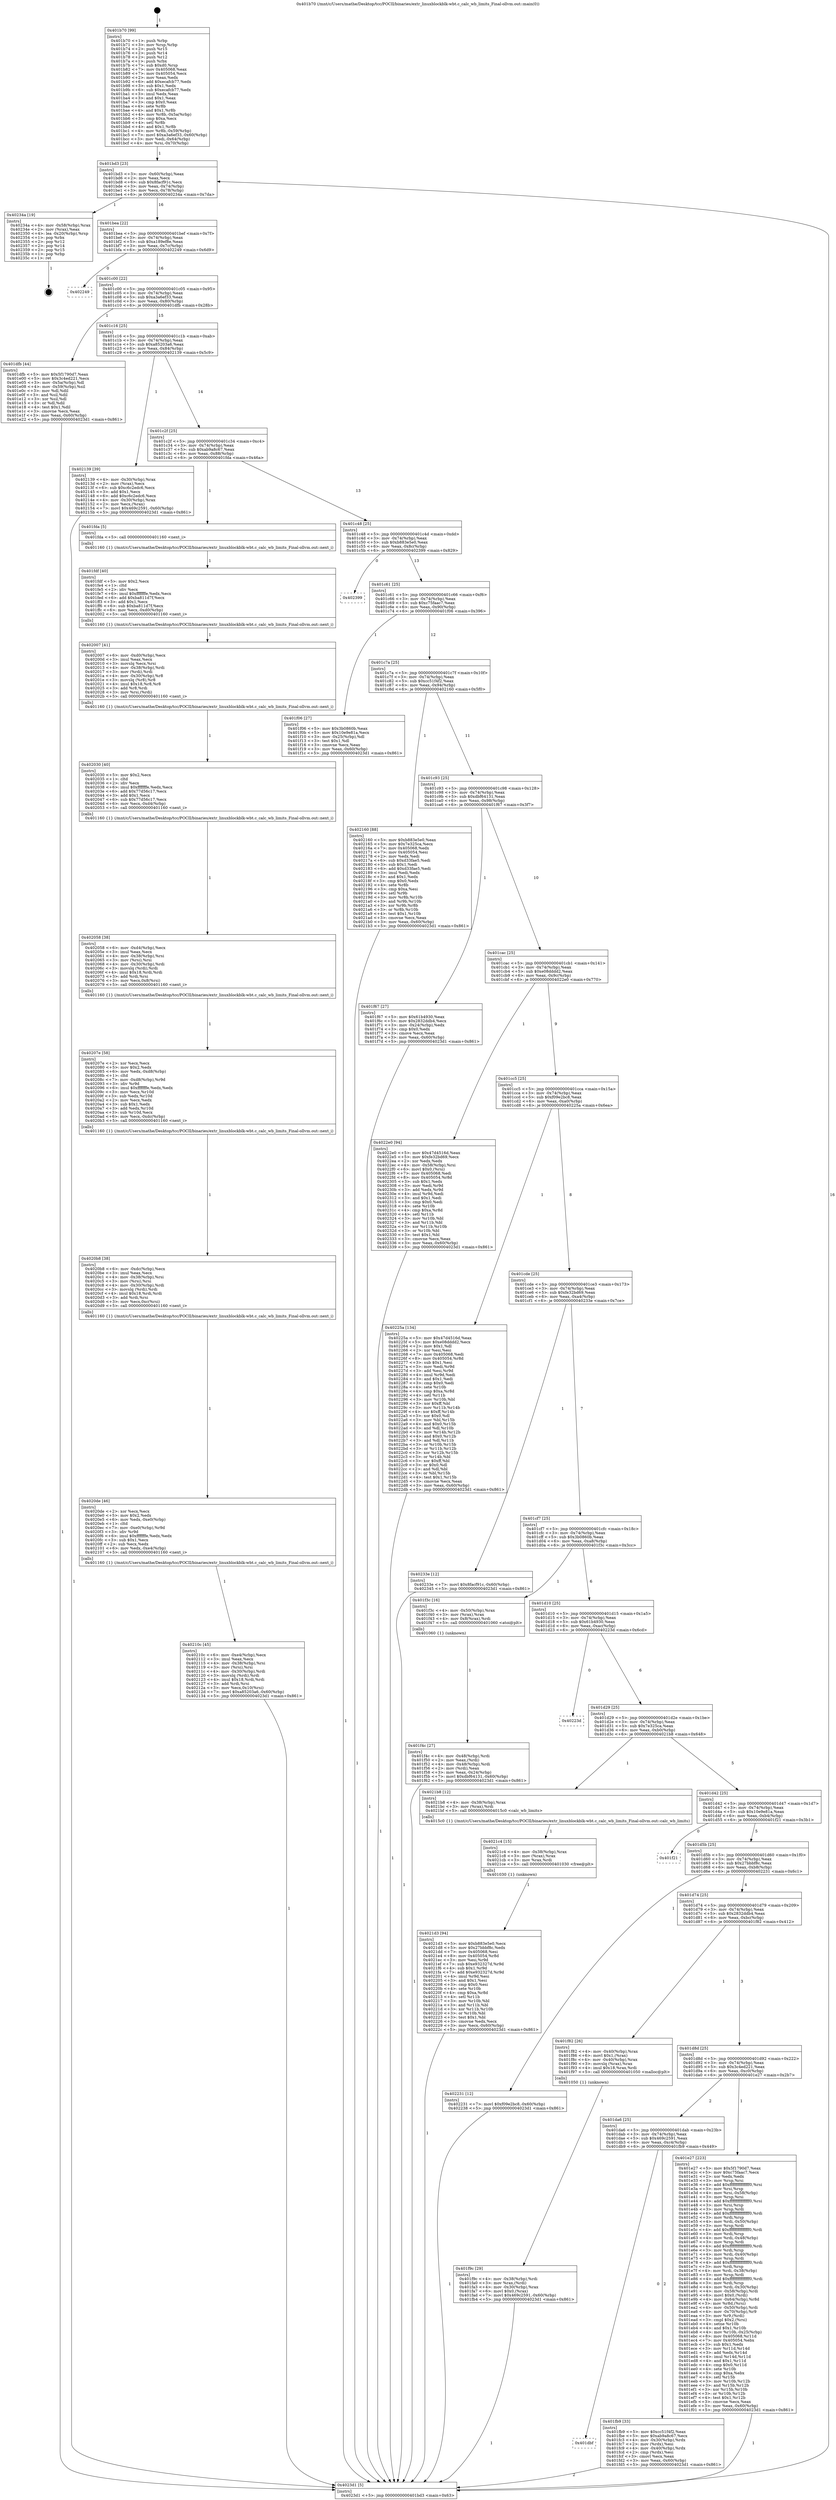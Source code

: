 digraph "0x401b70" {
  label = "0x401b70 (/mnt/c/Users/mathe/Desktop/tcc/POCII/binaries/extr_linuxblockblk-wbt.c_calc_wb_limits_Final-ollvm.out::main(0))"
  labelloc = "t"
  node[shape=record]

  Entry [label="",width=0.3,height=0.3,shape=circle,fillcolor=black,style=filled]
  "0x401bd3" [label="{
     0x401bd3 [23]\l
     | [instrs]\l
     &nbsp;&nbsp;0x401bd3 \<+3\>: mov -0x60(%rbp),%eax\l
     &nbsp;&nbsp;0x401bd6 \<+2\>: mov %eax,%ecx\l
     &nbsp;&nbsp;0x401bd8 \<+6\>: sub $0x8facf91c,%ecx\l
     &nbsp;&nbsp;0x401bde \<+3\>: mov %eax,-0x74(%rbp)\l
     &nbsp;&nbsp;0x401be1 \<+3\>: mov %ecx,-0x78(%rbp)\l
     &nbsp;&nbsp;0x401be4 \<+6\>: je 000000000040234a \<main+0x7da\>\l
  }"]
  "0x40234a" [label="{
     0x40234a [19]\l
     | [instrs]\l
     &nbsp;&nbsp;0x40234a \<+4\>: mov -0x58(%rbp),%rax\l
     &nbsp;&nbsp;0x40234e \<+2\>: mov (%rax),%eax\l
     &nbsp;&nbsp;0x402350 \<+4\>: lea -0x20(%rbp),%rsp\l
     &nbsp;&nbsp;0x402354 \<+1\>: pop %rbx\l
     &nbsp;&nbsp;0x402355 \<+2\>: pop %r12\l
     &nbsp;&nbsp;0x402357 \<+2\>: pop %r14\l
     &nbsp;&nbsp;0x402359 \<+2\>: pop %r15\l
     &nbsp;&nbsp;0x40235b \<+1\>: pop %rbp\l
     &nbsp;&nbsp;0x40235c \<+1\>: ret\l
  }"]
  "0x401bea" [label="{
     0x401bea [22]\l
     | [instrs]\l
     &nbsp;&nbsp;0x401bea \<+5\>: jmp 0000000000401bef \<main+0x7f\>\l
     &nbsp;&nbsp;0x401bef \<+3\>: mov -0x74(%rbp),%eax\l
     &nbsp;&nbsp;0x401bf2 \<+5\>: sub $0xa189ef8e,%eax\l
     &nbsp;&nbsp;0x401bf7 \<+3\>: mov %eax,-0x7c(%rbp)\l
     &nbsp;&nbsp;0x401bfa \<+6\>: je 0000000000402249 \<main+0x6d9\>\l
  }"]
  Exit [label="",width=0.3,height=0.3,shape=circle,fillcolor=black,style=filled,peripheries=2]
  "0x402249" [label="{
     0x402249\l
  }", style=dashed]
  "0x401c00" [label="{
     0x401c00 [22]\l
     | [instrs]\l
     &nbsp;&nbsp;0x401c00 \<+5\>: jmp 0000000000401c05 \<main+0x95\>\l
     &nbsp;&nbsp;0x401c05 \<+3\>: mov -0x74(%rbp),%eax\l
     &nbsp;&nbsp;0x401c08 \<+5\>: sub $0xa3a6ef33,%eax\l
     &nbsp;&nbsp;0x401c0d \<+3\>: mov %eax,-0x80(%rbp)\l
     &nbsp;&nbsp;0x401c10 \<+6\>: je 0000000000401dfb \<main+0x28b\>\l
  }"]
  "0x4021d3" [label="{
     0x4021d3 [94]\l
     | [instrs]\l
     &nbsp;&nbsp;0x4021d3 \<+5\>: mov $0xb883e5e0,%ecx\l
     &nbsp;&nbsp;0x4021d8 \<+5\>: mov $0x27bbbf8c,%edx\l
     &nbsp;&nbsp;0x4021dd \<+7\>: mov 0x405068,%esi\l
     &nbsp;&nbsp;0x4021e4 \<+8\>: mov 0x405054,%r8d\l
     &nbsp;&nbsp;0x4021ec \<+3\>: mov %esi,%r9d\l
     &nbsp;&nbsp;0x4021ef \<+7\>: sub $0xe932327d,%r9d\l
     &nbsp;&nbsp;0x4021f6 \<+4\>: sub $0x1,%r9d\l
     &nbsp;&nbsp;0x4021fa \<+7\>: add $0xe932327d,%r9d\l
     &nbsp;&nbsp;0x402201 \<+4\>: imul %r9d,%esi\l
     &nbsp;&nbsp;0x402205 \<+3\>: and $0x1,%esi\l
     &nbsp;&nbsp;0x402208 \<+3\>: cmp $0x0,%esi\l
     &nbsp;&nbsp;0x40220b \<+4\>: sete %r10b\l
     &nbsp;&nbsp;0x40220f \<+4\>: cmp $0xa,%r8d\l
     &nbsp;&nbsp;0x402213 \<+4\>: setl %r11b\l
     &nbsp;&nbsp;0x402217 \<+3\>: mov %r10b,%bl\l
     &nbsp;&nbsp;0x40221a \<+3\>: and %r11b,%bl\l
     &nbsp;&nbsp;0x40221d \<+3\>: xor %r11b,%r10b\l
     &nbsp;&nbsp;0x402220 \<+3\>: or %r10b,%bl\l
     &nbsp;&nbsp;0x402223 \<+3\>: test $0x1,%bl\l
     &nbsp;&nbsp;0x402226 \<+3\>: cmovne %edx,%ecx\l
     &nbsp;&nbsp;0x402229 \<+3\>: mov %ecx,-0x60(%rbp)\l
     &nbsp;&nbsp;0x40222c \<+5\>: jmp 00000000004023d1 \<main+0x861\>\l
  }"]
  "0x401dfb" [label="{
     0x401dfb [44]\l
     | [instrs]\l
     &nbsp;&nbsp;0x401dfb \<+5\>: mov $0x5f1790d7,%eax\l
     &nbsp;&nbsp;0x401e00 \<+5\>: mov $0x3c4ed221,%ecx\l
     &nbsp;&nbsp;0x401e05 \<+3\>: mov -0x5a(%rbp),%dl\l
     &nbsp;&nbsp;0x401e08 \<+4\>: mov -0x59(%rbp),%sil\l
     &nbsp;&nbsp;0x401e0c \<+3\>: mov %dl,%dil\l
     &nbsp;&nbsp;0x401e0f \<+3\>: and %sil,%dil\l
     &nbsp;&nbsp;0x401e12 \<+3\>: xor %sil,%dl\l
     &nbsp;&nbsp;0x401e15 \<+3\>: or %dl,%dil\l
     &nbsp;&nbsp;0x401e18 \<+4\>: test $0x1,%dil\l
     &nbsp;&nbsp;0x401e1c \<+3\>: cmovne %ecx,%eax\l
     &nbsp;&nbsp;0x401e1f \<+3\>: mov %eax,-0x60(%rbp)\l
     &nbsp;&nbsp;0x401e22 \<+5\>: jmp 00000000004023d1 \<main+0x861\>\l
  }"]
  "0x401c16" [label="{
     0x401c16 [25]\l
     | [instrs]\l
     &nbsp;&nbsp;0x401c16 \<+5\>: jmp 0000000000401c1b \<main+0xab\>\l
     &nbsp;&nbsp;0x401c1b \<+3\>: mov -0x74(%rbp),%eax\l
     &nbsp;&nbsp;0x401c1e \<+5\>: sub $0xa85203a6,%eax\l
     &nbsp;&nbsp;0x401c23 \<+6\>: mov %eax,-0x84(%rbp)\l
     &nbsp;&nbsp;0x401c29 \<+6\>: je 0000000000402139 \<main+0x5c9\>\l
  }"]
  "0x4023d1" [label="{
     0x4023d1 [5]\l
     | [instrs]\l
     &nbsp;&nbsp;0x4023d1 \<+5\>: jmp 0000000000401bd3 \<main+0x63\>\l
  }"]
  "0x401b70" [label="{
     0x401b70 [99]\l
     | [instrs]\l
     &nbsp;&nbsp;0x401b70 \<+1\>: push %rbp\l
     &nbsp;&nbsp;0x401b71 \<+3\>: mov %rsp,%rbp\l
     &nbsp;&nbsp;0x401b74 \<+2\>: push %r15\l
     &nbsp;&nbsp;0x401b76 \<+2\>: push %r14\l
     &nbsp;&nbsp;0x401b78 \<+2\>: push %r12\l
     &nbsp;&nbsp;0x401b7a \<+1\>: push %rbx\l
     &nbsp;&nbsp;0x401b7b \<+7\>: sub $0xd0,%rsp\l
     &nbsp;&nbsp;0x401b82 \<+7\>: mov 0x405068,%eax\l
     &nbsp;&nbsp;0x401b89 \<+7\>: mov 0x405054,%ecx\l
     &nbsp;&nbsp;0x401b90 \<+2\>: mov %eax,%edx\l
     &nbsp;&nbsp;0x401b92 \<+6\>: add $0xecafcb77,%edx\l
     &nbsp;&nbsp;0x401b98 \<+3\>: sub $0x1,%edx\l
     &nbsp;&nbsp;0x401b9b \<+6\>: sub $0xecafcb77,%edx\l
     &nbsp;&nbsp;0x401ba1 \<+3\>: imul %edx,%eax\l
     &nbsp;&nbsp;0x401ba4 \<+3\>: and $0x1,%eax\l
     &nbsp;&nbsp;0x401ba7 \<+3\>: cmp $0x0,%eax\l
     &nbsp;&nbsp;0x401baa \<+4\>: sete %r8b\l
     &nbsp;&nbsp;0x401bae \<+4\>: and $0x1,%r8b\l
     &nbsp;&nbsp;0x401bb2 \<+4\>: mov %r8b,-0x5a(%rbp)\l
     &nbsp;&nbsp;0x401bb6 \<+3\>: cmp $0xa,%ecx\l
     &nbsp;&nbsp;0x401bb9 \<+4\>: setl %r8b\l
     &nbsp;&nbsp;0x401bbd \<+4\>: and $0x1,%r8b\l
     &nbsp;&nbsp;0x401bc1 \<+4\>: mov %r8b,-0x59(%rbp)\l
     &nbsp;&nbsp;0x401bc5 \<+7\>: movl $0xa3a6ef33,-0x60(%rbp)\l
     &nbsp;&nbsp;0x401bcc \<+3\>: mov %edi,-0x64(%rbp)\l
     &nbsp;&nbsp;0x401bcf \<+4\>: mov %rsi,-0x70(%rbp)\l
  }"]
  "0x4021c4" [label="{
     0x4021c4 [15]\l
     | [instrs]\l
     &nbsp;&nbsp;0x4021c4 \<+4\>: mov -0x38(%rbp),%rax\l
     &nbsp;&nbsp;0x4021c8 \<+3\>: mov (%rax),%rax\l
     &nbsp;&nbsp;0x4021cb \<+3\>: mov %rax,%rdi\l
     &nbsp;&nbsp;0x4021ce \<+5\>: call 0000000000401030 \<free@plt\>\l
     | [calls]\l
     &nbsp;&nbsp;0x401030 \{1\} (unknown)\l
  }"]
  "0x402139" [label="{
     0x402139 [39]\l
     | [instrs]\l
     &nbsp;&nbsp;0x402139 \<+4\>: mov -0x30(%rbp),%rax\l
     &nbsp;&nbsp;0x40213d \<+2\>: mov (%rax),%ecx\l
     &nbsp;&nbsp;0x40213f \<+6\>: sub $0xc6c2edc6,%ecx\l
     &nbsp;&nbsp;0x402145 \<+3\>: add $0x1,%ecx\l
     &nbsp;&nbsp;0x402148 \<+6\>: add $0xc6c2edc6,%ecx\l
     &nbsp;&nbsp;0x40214e \<+4\>: mov -0x30(%rbp),%rax\l
     &nbsp;&nbsp;0x402152 \<+2\>: mov %ecx,(%rax)\l
     &nbsp;&nbsp;0x402154 \<+7\>: movl $0x469c2591,-0x60(%rbp)\l
     &nbsp;&nbsp;0x40215b \<+5\>: jmp 00000000004023d1 \<main+0x861\>\l
  }"]
  "0x401c2f" [label="{
     0x401c2f [25]\l
     | [instrs]\l
     &nbsp;&nbsp;0x401c2f \<+5\>: jmp 0000000000401c34 \<main+0xc4\>\l
     &nbsp;&nbsp;0x401c34 \<+3\>: mov -0x74(%rbp),%eax\l
     &nbsp;&nbsp;0x401c37 \<+5\>: sub $0xab9a8c67,%eax\l
     &nbsp;&nbsp;0x401c3c \<+6\>: mov %eax,-0x88(%rbp)\l
     &nbsp;&nbsp;0x401c42 \<+6\>: je 0000000000401fda \<main+0x46a\>\l
  }"]
  "0x40210c" [label="{
     0x40210c [45]\l
     | [instrs]\l
     &nbsp;&nbsp;0x40210c \<+6\>: mov -0xe4(%rbp),%ecx\l
     &nbsp;&nbsp;0x402112 \<+3\>: imul %eax,%ecx\l
     &nbsp;&nbsp;0x402115 \<+4\>: mov -0x38(%rbp),%rsi\l
     &nbsp;&nbsp;0x402119 \<+3\>: mov (%rsi),%rsi\l
     &nbsp;&nbsp;0x40211c \<+4\>: mov -0x30(%rbp),%rdi\l
     &nbsp;&nbsp;0x402120 \<+3\>: movslq (%rdi),%rdi\l
     &nbsp;&nbsp;0x402123 \<+4\>: imul $0x18,%rdi,%rdi\l
     &nbsp;&nbsp;0x402127 \<+3\>: add %rdi,%rsi\l
     &nbsp;&nbsp;0x40212a \<+3\>: mov %ecx,0x10(%rsi)\l
     &nbsp;&nbsp;0x40212d \<+7\>: movl $0xa85203a6,-0x60(%rbp)\l
     &nbsp;&nbsp;0x402134 \<+5\>: jmp 00000000004023d1 \<main+0x861\>\l
  }"]
  "0x401fda" [label="{
     0x401fda [5]\l
     | [instrs]\l
     &nbsp;&nbsp;0x401fda \<+5\>: call 0000000000401160 \<next_i\>\l
     | [calls]\l
     &nbsp;&nbsp;0x401160 \{1\} (/mnt/c/Users/mathe/Desktop/tcc/POCII/binaries/extr_linuxblockblk-wbt.c_calc_wb_limits_Final-ollvm.out::next_i)\l
  }"]
  "0x401c48" [label="{
     0x401c48 [25]\l
     | [instrs]\l
     &nbsp;&nbsp;0x401c48 \<+5\>: jmp 0000000000401c4d \<main+0xdd\>\l
     &nbsp;&nbsp;0x401c4d \<+3\>: mov -0x74(%rbp),%eax\l
     &nbsp;&nbsp;0x401c50 \<+5\>: sub $0xb883e5e0,%eax\l
     &nbsp;&nbsp;0x401c55 \<+6\>: mov %eax,-0x8c(%rbp)\l
     &nbsp;&nbsp;0x401c5b \<+6\>: je 0000000000402399 \<main+0x829\>\l
  }"]
  "0x4020de" [label="{
     0x4020de [46]\l
     | [instrs]\l
     &nbsp;&nbsp;0x4020de \<+2\>: xor %ecx,%ecx\l
     &nbsp;&nbsp;0x4020e0 \<+5\>: mov $0x2,%edx\l
     &nbsp;&nbsp;0x4020e5 \<+6\>: mov %edx,-0xe0(%rbp)\l
     &nbsp;&nbsp;0x4020eb \<+1\>: cltd\l
     &nbsp;&nbsp;0x4020ec \<+7\>: mov -0xe0(%rbp),%r9d\l
     &nbsp;&nbsp;0x4020f3 \<+3\>: idiv %r9d\l
     &nbsp;&nbsp;0x4020f6 \<+6\>: imul $0xfffffffe,%edx,%edx\l
     &nbsp;&nbsp;0x4020fc \<+3\>: sub $0x1,%ecx\l
     &nbsp;&nbsp;0x4020ff \<+2\>: sub %ecx,%edx\l
     &nbsp;&nbsp;0x402101 \<+6\>: mov %edx,-0xe4(%rbp)\l
     &nbsp;&nbsp;0x402107 \<+5\>: call 0000000000401160 \<next_i\>\l
     | [calls]\l
     &nbsp;&nbsp;0x401160 \{1\} (/mnt/c/Users/mathe/Desktop/tcc/POCII/binaries/extr_linuxblockblk-wbt.c_calc_wb_limits_Final-ollvm.out::next_i)\l
  }"]
  "0x402399" [label="{
     0x402399\l
  }", style=dashed]
  "0x401c61" [label="{
     0x401c61 [25]\l
     | [instrs]\l
     &nbsp;&nbsp;0x401c61 \<+5\>: jmp 0000000000401c66 \<main+0xf6\>\l
     &nbsp;&nbsp;0x401c66 \<+3\>: mov -0x74(%rbp),%eax\l
     &nbsp;&nbsp;0x401c69 \<+5\>: sub $0xc75faac7,%eax\l
     &nbsp;&nbsp;0x401c6e \<+6\>: mov %eax,-0x90(%rbp)\l
     &nbsp;&nbsp;0x401c74 \<+6\>: je 0000000000401f06 \<main+0x396\>\l
  }"]
  "0x4020b8" [label="{
     0x4020b8 [38]\l
     | [instrs]\l
     &nbsp;&nbsp;0x4020b8 \<+6\>: mov -0xdc(%rbp),%ecx\l
     &nbsp;&nbsp;0x4020be \<+3\>: imul %eax,%ecx\l
     &nbsp;&nbsp;0x4020c1 \<+4\>: mov -0x38(%rbp),%rsi\l
     &nbsp;&nbsp;0x4020c5 \<+3\>: mov (%rsi),%rsi\l
     &nbsp;&nbsp;0x4020c8 \<+4\>: mov -0x30(%rbp),%rdi\l
     &nbsp;&nbsp;0x4020cc \<+3\>: movslq (%rdi),%rdi\l
     &nbsp;&nbsp;0x4020cf \<+4\>: imul $0x18,%rdi,%rdi\l
     &nbsp;&nbsp;0x4020d3 \<+3\>: add %rdi,%rsi\l
     &nbsp;&nbsp;0x4020d6 \<+3\>: mov %ecx,0xc(%rsi)\l
     &nbsp;&nbsp;0x4020d9 \<+5\>: call 0000000000401160 \<next_i\>\l
     | [calls]\l
     &nbsp;&nbsp;0x401160 \{1\} (/mnt/c/Users/mathe/Desktop/tcc/POCII/binaries/extr_linuxblockblk-wbt.c_calc_wb_limits_Final-ollvm.out::next_i)\l
  }"]
  "0x401f06" [label="{
     0x401f06 [27]\l
     | [instrs]\l
     &nbsp;&nbsp;0x401f06 \<+5\>: mov $0x3b0860b,%eax\l
     &nbsp;&nbsp;0x401f0b \<+5\>: mov $0x10e9e81a,%ecx\l
     &nbsp;&nbsp;0x401f10 \<+3\>: mov -0x25(%rbp),%dl\l
     &nbsp;&nbsp;0x401f13 \<+3\>: test $0x1,%dl\l
     &nbsp;&nbsp;0x401f16 \<+3\>: cmovne %ecx,%eax\l
     &nbsp;&nbsp;0x401f19 \<+3\>: mov %eax,-0x60(%rbp)\l
     &nbsp;&nbsp;0x401f1c \<+5\>: jmp 00000000004023d1 \<main+0x861\>\l
  }"]
  "0x401c7a" [label="{
     0x401c7a [25]\l
     | [instrs]\l
     &nbsp;&nbsp;0x401c7a \<+5\>: jmp 0000000000401c7f \<main+0x10f\>\l
     &nbsp;&nbsp;0x401c7f \<+3\>: mov -0x74(%rbp),%eax\l
     &nbsp;&nbsp;0x401c82 \<+5\>: sub $0xcc51f4f2,%eax\l
     &nbsp;&nbsp;0x401c87 \<+6\>: mov %eax,-0x94(%rbp)\l
     &nbsp;&nbsp;0x401c8d \<+6\>: je 0000000000402160 \<main+0x5f0\>\l
  }"]
  "0x40207e" [label="{
     0x40207e [58]\l
     | [instrs]\l
     &nbsp;&nbsp;0x40207e \<+2\>: xor %ecx,%ecx\l
     &nbsp;&nbsp;0x402080 \<+5\>: mov $0x2,%edx\l
     &nbsp;&nbsp;0x402085 \<+6\>: mov %edx,-0xd8(%rbp)\l
     &nbsp;&nbsp;0x40208b \<+1\>: cltd\l
     &nbsp;&nbsp;0x40208c \<+7\>: mov -0xd8(%rbp),%r9d\l
     &nbsp;&nbsp;0x402093 \<+3\>: idiv %r9d\l
     &nbsp;&nbsp;0x402096 \<+6\>: imul $0xfffffffe,%edx,%edx\l
     &nbsp;&nbsp;0x40209c \<+3\>: mov %ecx,%r10d\l
     &nbsp;&nbsp;0x40209f \<+3\>: sub %edx,%r10d\l
     &nbsp;&nbsp;0x4020a2 \<+2\>: mov %ecx,%edx\l
     &nbsp;&nbsp;0x4020a4 \<+3\>: sub $0x1,%edx\l
     &nbsp;&nbsp;0x4020a7 \<+3\>: add %edx,%r10d\l
     &nbsp;&nbsp;0x4020aa \<+3\>: sub %r10d,%ecx\l
     &nbsp;&nbsp;0x4020ad \<+6\>: mov %ecx,-0xdc(%rbp)\l
     &nbsp;&nbsp;0x4020b3 \<+5\>: call 0000000000401160 \<next_i\>\l
     | [calls]\l
     &nbsp;&nbsp;0x401160 \{1\} (/mnt/c/Users/mathe/Desktop/tcc/POCII/binaries/extr_linuxblockblk-wbt.c_calc_wb_limits_Final-ollvm.out::next_i)\l
  }"]
  "0x402160" [label="{
     0x402160 [88]\l
     | [instrs]\l
     &nbsp;&nbsp;0x402160 \<+5\>: mov $0xb883e5e0,%eax\l
     &nbsp;&nbsp;0x402165 \<+5\>: mov $0x7e325ca,%ecx\l
     &nbsp;&nbsp;0x40216a \<+7\>: mov 0x405068,%edx\l
     &nbsp;&nbsp;0x402171 \<+7\>: mov 0x405054,%esi\l
     &nbsp;&nbsp;0x402178 \<+2\>: mov %edx,%edi\l
     &nbsp;&nbsp;0x40217a \<+6\>: sub $0xd33fae5,%edi\l
     &nbsp;&nbsp;0x402180 \<+3\>: sub $0x1,%edi\l
     &nbsp;&nbsp;0x402183 \<+6\>: add $0xd33fae5,%edi\l
     &nbsp;&nbsp;0x402189 \<+3\>: imul %edi,%edx\l
     &nbsp;&nbsp;0x40218c \<+3\>: and $0x1,%edx\l
     &nbsp;&nbsp;0x40218f \<+3\>: cmp $0x0,%edx\l
     &nbsp;&nbsp;0x402192 \<+4\>: sete %r8b\l
     &nbsp;&nbsp;0x402196 \<+3\>: cmp $0xa,%esi\l
     &nbsp;&nbsp;0x402199 \<+4\>: setl %r9b\l
     &nbsp;&nbsp;0x40219d \<+3\>: mov %r8b,%r10b\l
     &nbsp;&nbsp;0x4021a0 \<+3\>: and %r9b,%r10b\l
     &nbsp;&nbsp;0x4021a3 \<+3\>: xor %r9b,%r8b\l
     &nbsp;&nbsp;0x4021a6 \<+3\>: or %r8b,%r10b\l
     &nbsp;&nbsp;0x4021a9 \<+4\>: test $0x1,%r10b\l
     &nbsp;&nbsp;0x4021ad \<+3\>: cmovne %ecx,%eax\l
     &nbsp;&nbsp;0x4021b0 \<+3\>: mov %eax,-0x60(%rbp)\l
     &nbsp;&nbsp;0x4021b3 \<+5\>: jmp 00000000004023d1 \<main+0x861\>\l
  }"]
  "0x401c93" [label="{
     0x401c93 [25]\l
     | [instrs]\l
     &nbsp;&nbsp;0x401c93 \<+5\>: jmp 0000000000401c98 \<main+0x128\>\l
     &nbsp;&nbsp;0x401c98 \<+3\>: mov -0x74(%rbp),%eax\l
     &nbsp;&nbsp;0x401c9b \<+5\>: sub $0xdbf64131,%eax\l
     &nbsp;&nbsp;0x401ca0 \<+6\>: mov %eax,-0x98(%rbp)\l
     &nbsp;&nbsp;0x401ca6 \<+6\>: je 0000000000401f67 \<main+0x3f7\>\l
  }"]
  "0x402058" [label="{
     0x402058 [38]\l
     | [instrs]\l
     &nbsp;&nbsp;0x402058 \<+6\>: mov -0xd4(%rbp),%ecx\l
     &nbsp;&nbsp;0x40205e \<+3\>: imul %eax,%ecx\l
     &nbsp;&nbsp;0x402061 \<+4\>: mov -0x38(%rbp),%rsi\l
     &nbsp;&nbsp;0x402065 \<+3\>: mov (%rsi),%rsi\l
     &nbsp;&nbsp;0x402068 \<+4\>: mov -0x30(%rbp),%rdi\l
     &nbsp;&nbsp;0x40206c \<+3\>: movslq (%rdi),%rdi\l
     &nbsp;&nbsp;0x40206f \<+4\>: imul $0x18,%rdi,%rdi\l
     &nbsp;&nbsp;0x402073 \<+3\>: add %rdi,%rsi\l
     &nbsp;&nbsp;0x402076 \<+3\>: mov %ecx,0x8(%rsi)\l
     &nbsp;&nbsp;0x402079 \<+5\>: call 0000000000401160 \<next_i\>\l
     | [calls]\l
     &nbsp;&nbsp;0x401160 \{1\} (/mnt/c/Users/mathe/Desktop/tcc/POCII/binaries/extr_linuxblockblk-wbt.c_calc_wb_limits_Final-ollvm.out::next_i)\l
  }"]
  "0x401f67" [label="{
     0x401f67 [27]\l
     | [instrs]\l
     &nbsp;&nbsp;0x401f67 \<+5\>: mov $0x61b4930,%eax\l
     &nbsp;&nbsp;0x401f6c \<+5\>: mov $0x2832ddb4,%ecx\l
     &nbsp;&nbsp;0x401f71 \<+3\>: mov -0x24(%rbp),%edx\l
     &nbsp;&nbsp;0x401f74 \<+3\>: cmp $0x0,%edx\l
     &nbsp;&nbsp;0x401f77 \<+3\>: cmove %ecx,%eax\l
     &nbsp;&nbsp;0x401f7a \<+3\>: mov %eax,-0x60(%rbp)\l
     &nbsp;&nbsp;0x401f7d \<+5\>: jmp 00000000004023d1 \<main+0x861\>\l
  }"]
  "0x401cac" [label="{
     0x401cac [25]\l
     | [instrs]\l
     &nbsp;&nbsp;0x401cac \<+5\>: jmp 0000000000401cb1 \<main+0x141\>\l
     &nbsp;&nbsp;0x401cb1 \<+3\>: mov -0x74(%rbp),%eax\l
     &nbsp;&nbsp;0x401cb4 \<+5\>: sub $0xe08dddd2,%eax\l
     &nbsp;&nbsp;0x401cb9 \<+6\>: mov %eax,-0x9c(%rbp)\l
     &nbsp;&nbsp;0x401cbf \<+6\>: je 00000000004022e0 \<main+0x770\>\l
  }"]
  "0x402030" [label="{
     0x402030 [40]\l
     | [instrs]\l
     &nbsp;&nbsp;0x402030 \<+5\>: mov $0x2,%ecx\l
     &nbsp;&nbsp;0x402035 \<+1\>: cltd\l
     &nbsp;&nbsp;0x402036 \<+2\>: idiv %ecx\l
     &nbsp;&nbsp;0x402038 \<+6\>: imul $0xfffffffe,%edx,%ecx\l
     &nbsp;&nbsp;0x40203e \<+6\>: add $0x77d56c17,%ecx\l
     &nbsp;&nbsp;0x402044 \<+3\>: add $0x1,%ecx\l
     &nbsp;&nbsp;0x402047 \<+6\>: sub $0x77d56c17,%ecx\l
     &nbsp;&nbsp;0x40204d \<+6\>: mov %ecx,-0xd4(%rbp)\l
     &nbsp;&nbsp;0x402053 \<+5\>: call 0000000000401160 \<next_i\>\l
     | [calls]\l
     &nbsp;&nbsp;0x401160 \{1\} (/mnt/c/Users/mathe/Desktop/tcc/POCII/binaries/extr_linuxblockblk-wbt.c_calc_wb_limits_Final-ollvm.out::next_i)\l
  }"]
  "0x4022e0" [label="{
     0x4022e0 [94]\l
     | [instrs]\l
     &nbsp;&nbsp;0x4022e0 \<+5\>: mov $0x47d4516d,%eax\l
     &nbsp;&nbsp;0x4022e5 \<+5\>: mov $0xfe32bd69,%ecx\l
     &nbsp;&nbsp;0x4022ea \<+2\>: xor %edx,%edx\l
     &nbsp;&nbsp;0x4022ec \<+4\>: mov -0x58(%rbp),%rsi\l
     &nbsp;&nbsp;0x4022f0 \<+6\>: movl $0x0,(%rsi)\l
     &nbsp;&nbsp;0x4022f6 \<+7\>: mov 0x405068,%edi\l
     &nbsp;&nbsp;0x4022fd \<+8\>: mov 0x405054,%r8d\l
     &nbsp;&nbsp;0x402305 \<+3\>: sub $0x1,%edx\l
     &nbsp;&nbsp;0x402308 \<+3\>: mov %edi,%r9d\l
     &nbsp;&nbsp;0x40230b \<+3\>: add %edx,%r9d\l
     &nbsp;&nbsp;0x40230e \<+4\>: imul %r9d,%edi\l
     &nbsp;&nbsp;0x402312 \<+3\>: and $0x1,%edi\l
     &nbsp;&nbsp;0x402315 \<+3\>: cmp $0x0,%edi\l
     &nbsp;&nbsp;0x402318 \<+4\>: sete %r10b\l
     &nbsp;&nbsp;0x40231c \<+4\>: cmp $0xa,%r8d\l
     &nbsp;&nbsp;0x402320 \<+4\>: setl %r11b\l
     &nbsp;&nbsp;0x402324 \<+3\>: mov %r10b,%bl\l
     &nbsp;&nbsp;0x402327 \<+3\>: and %r11b,%bl\l
     &nbsp;&nbsp;0x40232a \<+3\>: xor %r11b,%r10b\l
     &nbsp;&nbsp;0x40232d \<+3\>: or %r10b,%bl\l
     &nbsp;&nbsp;0x402330 \<+3\>: test $0x1,%bl\l
     &nbsp;&nbsp;0x402333 \<+3\>: cmovne %ecx,%eax\l
     &nbsp;&nbsp;0x402336 \<+3\>: mov %eax,-0x60(%rbp)\l
     &nbsp;&nbsp;0x402339 \<+5\>: jmp 00000000004023d1 \<main+0x861\>\l
  }"]
  "0x401cc5" [label="{
     0x401cc5 [25]\l
     | [instrs]\l
     &nbsp;&nbsp;0x401cc5 \<+5\>: jmp 0000000000401cca \<main+0x15a\>\l
     &nbsp;&nbsp;0x401cca \<+3\>: mov -0x74(%rbp),%eax\l
     &nbsp;&nbsp;0x401ccd \<+5\>: sub $0xf09e2bc8,%eax\l
     &nbsp;&nbsp;0x401cd2 \<+6\>: mov %eax,-0xa0(%rbp)\l
     &nbsp;&nbsp;0x401cd8 \<+6\>: je 000000000040225a \<main+0x6ea\>\l
  }"]
  "0x402007" [label="{
     0x402007 [41]\l
     | [instrs]\l
     &nbsp;&nbsp;0x402007 \<+6\>: mov -0xd0(%rbp),%ecx\l
     &nbsp;&nbsp;0x40200d \<+3\>: imul %eax,%ecx\l
     &nbsp;&nbsp;0x402010 \<+3\>: movslq %ecx,%rsi\l
     &nbsp;&nbsp;0x402013 \<+4\>: mov -0x38(%rbp),%rdi\l
     &nbsp;&nbsp;0x402017 \<+3\>: mov (%rdi),%rdi\l
     &nbsp;&nbsp;0x40201a \<+4\>: mov -0x30(%rbp),%r8\l
     &nbsp;&nbsp;0x40201e \<+3\>: movslq (%r8),%r8\l
     &nbsp;&nbsp;0x402021 \<+4\>: imul $0x18,%r8,%r8\l
     &nbsp;&nbsp;0x402025 \<+3\>: add %r8,%rdi\l
     &nbsp;&nbsp;0x402028 \<+3\>: mov %rsi,(%rdi)\l
     &nbsp;&nbsp;0x40202b \<+5\>: call 0000000000401160 \<next_i\>\l
     | [calls]\l
     &nbsp;&nbsp;0x401160 \{1\} (/mnt/c/Users/mathe/Desktop/tcc/POCII/binaries/extr_linuxblockblk-wbt.c_calc_wb_limits_Final-ollvm.out::next_i)\l
  }"]
  "0x40225a" [label="{
     0x40225a [134]\l
     | [instrs]\l
     &nbsp;&nbsp;0x40225a \<+5\>: mov $0x47d4516d,%eax\l
     &nbsp;&nbsp;0x40225f \<+5\>: mov $0xe08dddd2,%ecx\l
     &nbsp;&nbsp;0x402264 \<+2\>: mov $0x1,%dl\l
     &nbsp;&nbsp;0x402266 \<+2\>: xor %esi,%esi\l
     &nbsp;&nbsp;0x402268 \<+7\>: mov 0x405068,%edi\l
     &nbsp;&nbsp;0x40226f \<+8\>: mov 0x405054,%r8d\l
     &nbsp;&nbsp;0x402277 \<+3\>: sub $0x1,%esi\l
     &nbsp;&nbsp;0x40227a \<+3\>: mov %edi,%r9d\l
     &nbsp;&nbsp;0x40227d \<+3\>: add %esi,%r9d\l
     &nbsp;&nbsp;0x402280 \<+4\>: imul %r9d,%edi\l
     &nbsp;&nbsp;0x402284 \<+3\>: and $0x1,%edi\l
     &nbsp;&nbsp;0x402287 \<+3\>: cmp $0x0,%edi\l
     &nbsp;&nbsp;0x40228a \<+4\>: sete %r10b\l
     &nbsp;&nbsp;0x40228e \<+4\>: cmp $0xa,%r8d\l
     &nbsp;&nbsp;0x402292 \<+4\>: setl %r11b\l
     &nbsp;&nbsp;0x402296 \<+3\>: mov %r10b,%bl\l
     &nbsp;&nbsp;0x402299 \<+3\>: xor $0xff,%bl\l
     &nbsp;&nbsp;0x40229c \<+3\>: mov %r11b,%r14b\l
     &nbsp;&nbsp;0x40229f \<+4\>: xor $0xff,%r14b\l
     &nbsp;&nbsp;0x4022a3 \<+3\>: xor $0x0,%dl\l
     &nbsp;&nbsp;0x4022a6 \<+3\>: mov %bl,%r15b\l
     &nbsp;&nbsp;0x4022a9 \<+4\>: and $0x0,%r15b\l
     &nbsp;&nbsp;0x4022ad \<+3\>: and %dl,%r10b\l
     &nbsp;&nbsp;0x4022b0 \<+3\>: mov %r14b,%r12b\l
     &nbsp;&nbsp;0x4022b3 \<+4\>: and $0x0,%r12b\l
     &nbsp;&nbsp;0x4022b7 \<+3\>: and %dl,%r11b\l
     &nbsp;&nbsp;0x4022ba \<+3\>: or %r10b,%r15b\l
     &nbsp;&nbsp;0x4022bd \<+3\>: or %r11b,%r12b\l
     &nbsp;&nbsp;0x4022c0 \<+3\>: xor %r12b,%r15b\l
     &nbsp;&nbsp;0x4022c3 \<+3\>: or %r14b,%bl\l
     &nbsp;&nbsp;0x4022c6 \<+3\>: xor $0xff,%bl\l
     &nbsp;&nbsp;0x4022c9 \<+3\>: or $0x0,%dl\l
     &nbsp;&nbsp;0x4022cc \<+2\>: and %dl,%bl\l
     &nbsp;&nbsp;0x4022ce \<+3\>: or %bl,%r15b\l
     &nbsp;&nbsp;0x4022d1 \<+4\>: test $0x1,%r15b\l
     &nbsp;&nbsp;0x4022d5 \<+3\>: cmovne %ecx,%eax\l
     &nbsp;&nbsp;0x4022d8 \<+3\>: mov %eax,-0x60(%rbp)\l
     &nbsp;&nbsp;0x4022db \<+5\>: jmp 00000000004023d1 \<main+0x861\>\l
  }"]
  "0x401cde" [label="{
     0x401cde [25]\l
     | [instrs]\l
     &nbsp;&nbsp;0x401cde \<+5\>: jmp 0000000000401ce3 \<main+0x173\>\l
     &nbsp;&nbsp;0x401ce3 \<+3\>: mov -0x74(%rbp),%eax\l
     &nbsp;&nbsp;0x401ce6 \<+5\>: sub $0xfe32bd69,%eax\l
     &nbsp;&nbsp;0x401ceb \<+6\>: mov %eax,-0xa4(%rbp)\l
     &nbsp;&nbsp;0x401cf1 \<+6\>: je 000000000040233e \<main+0x7ce\>\l
  }"]
  "0x401fdf" [label="{
     0x401fdf [40]\l
     | [instrs]\l
     &nbsp;&nbsp;0x401fdf \<+5\>: mov $0x2,%ecx\l
     &nbsp;&nbsp;0x401fe4 \<+1\>: cltd\l
     &nbsp;&nbsp;0x401fe5 \<+2\>: idiv %ecx\l
     &nbsp;&nbsp;0x401fe7 \<+6\>: imul $0xfffffffe,%edx,%ecx\l
     &nbsp;&nbsp;0x401fed \<+6\>: add $0xba811d7f,%ecx\l
     &nbsp;&nbsp;0x401ff3 \<+3\>: add $0x1,%ecx\l
     &nbsp;&nbsp;0x401ff6 \<+6\>: sub $0xba811d7f,%ecx\l
     &nbsp;&nbsp;0x401ffc \<+6\>: mov %ecx,-0xd0(%rbp)\l
     &nbsp;&nbsp;0x402002 \<+5\>: call 0000000000401160 \<next_i\>\l
     | [calls]\l
     &nbsp;&nbsp;0x401160 \{1\} (/mnt/c/Users/mathe/Desktop/tcc/POCII/binaries/extr_linuxblockblk-wbt.c_calc_wb_limits_Final-ollvm.out::next_i)\l
  }"]
  "0x40233e" [label="{
     0x40233e [12]\l
     | [instrs]\l
     &nbsp;&nbsp;0x40233e \<+7\>: movl $0x8facf91c,-0x60(%rbp)\l
     &nbsp;&nbsp;0x402345 \<+5\>: jmp 00000000004023d1 \<main+0x861\>\l
  }"]
  "0x401cf7" [label="{
     0x401cf7 [25]\l
     | [instrs]\l
     &nbsp;&nbsp;0x401cf7 \<+5\>: jmp 0000000000401cfc \<main+0x18c\>\l
     &nbsp;&nbsp;0x401cfc \<+3\>: mov -0x74(%rbp),%eax\l
     &nbsp;&nbsp;0x401cff \<+5\>: sub $0x3b0860b,%eax\l
     &nbsp;&nbsp;0x401d04 \<+6\>: mov %eax,-0xa8(%rbp)\l
     &nbsp;&nbsp;0x401d0a \<+6\>: je 0000000000401f3c \<main+0x3cc\>\l
  }"]
  "0x401dbf" [label="{
     0x401dbf\l
  }", style=dashed]
  "0x401f3c" [label="{
     0x401f3c [16]\l
     | [instrs]\l
     &nbsp;&nbsp;0x401f3c \<+4\>: mov -0x50(%rbp),%rax\l
     &nbsp;&nbsp;0x401f40 \<+3\>: mov (%rax),%rax\l
     &nbsp;&nbsp;0x401f43 \<+4\>: mov 0x8(%rax),%rdi\l
     &nbsp;&nbsp;0x401f47 \<+5\>: call 0000000000401060 \<atoi@plt\>\l
     | [calls]\l
     &nbsp;&nbsp;0x401060 \{1\} (unknown)\l
  }"]
  "0x401d10" [label="{
     0x401d10 [25]\l
     | [instrs]\l
     &nbsp;&nbsp;0x401d10 \<+5\>: jmp 0000000000401d15 \<main+0x1a5\>\l
     &nbsp;&nbsp;0x401d15 \<+3\>: mov -0x74(%rbp),%eax\l
     &nbsp;&nbsp;0x401d18 \<+5\>: sub $0x61b4930,%eax\l
     &nbsp;&nbsp;0x401d1d \<+6\>: mov %eax,-0xac(%rbp)\l
     &nbsp;&nbsp;0x401d23 \<+6\>: je 000000000040223d \<main+0x6cd\>\l
  }"]
  "0x401fb9" [label="{
     0x401fb9 [33]\l
     | [instrs]\l
     &nbsp;&nbsp;0x401fb9 \<+5\>: mov $0xcc51f4f2,%eax\l
     &nbsp;&nbsp;0x401fbe \<+5\>: mov $0xab9a8c67,%ecx\l
     &nbsp;&nbsp;0x401fc3 \<+4\>: mov -0x30(%rbp),%rdx\l
     &nbsp;&nbsp;0x401fc7 \<+2\>: mov (%rdx),%esi\l
     &nbsp;&nbsp;0x401fc9 \<+4\>: mov -0x40(%rbp),%rdx\l
     &nbsp;&nbsp;0x401fcd \<+2\>: cmp (%rdx),%esi\l
     &nbsp;&nbsp;0x401fcf \<+3\>: cmovl %ecx,%eax\l
     &nbsp;&nbsp;0x401fd2 \<+3\>: mov %eax,-0x60(%rbp)\l
     &nbsp;&nbsp;0x401fd5 \<+5\>: jmp 00000000004023d1 \<main+0x861\>\l
  }"]
  "0x40223d" [label="{
     0x40223d\l
  }", style=dashed]
  "0x401d29" [label="{
     0x401d29 [25]\l
     | [instrs]\l
     &nbsp;&nbsp;0x401d29 \<+5\>: jmp 0000000000401d2e \<main+0x1be\>\l
     &nbsp;&nbsp;0x401d2e \<+3\>: mov -0x74(%rbp),%eax\l
     &nbsp;&nbsp;0x401d31 \<+5\>: sub $0x7e325ca,%eax\l
     &nbsp;&nbsp;0x401d36 \<+6\>: mov %eax,-0xb0(%rbp)\l
     &nbsp;&nbsp;0x401d3c \<+6\>: je 00000000004021b8 \<main+0x648\>\l
  }"]
  "0x401f9c" [label="{
     0x401f9c [29]\l
     | [instrs]\l
     &nbsp;&nbsp;0x401f9c \<+4\>: mov -0x38(%rbp),%rdi\l
     &nbsp;&nbsp;0x401fa0 \<+3\>: mov %rax,(%rdi)\l
     &nbsp;&nbsp;0x401fa3 \<+4\>: mov -0x30(%rbp),%rax\l
     &nbsp;&nbsp;0x401fa7 \<+6\>: movl $0x0,(%rax)\l
     &nbsp;&nbsp;0x401fad \<+7\>: movl $0x469c2591,-0x60(%rbp)\l
     &nbsp;&nbsp;0x401fb4 \<+5\>: jmp 00000000004023d1 \<main+0x861\>\l
  }"]
  "0x4021b8" [label="{
     0x4021b8 [12]\l
     | [instrs]\l
     &nbsp;&nbsp;0x4021b8 \<+4\>: mov -0x38(%rbp),%rax\l
     &nbsp;&nbsp;0x4021bc \<+3\>: mov (%rax),%rdi\l
     &nbsp;&nbsp;0x4021bf \<+5\>: call 00000000004015c0 \<calc_wb_limits\>\l
     | [calls]\l
     &nbsp;&nbsp;0x4015c0 \{1\} (/mnt/c/Users/mathe/Desktop/tcc/POCII/binaries/extr_linuxblockblk-wbt.c_calc_wb_limits_Final-ollvm.out::calc_wb_limits)\l
  }"]
  "0x401d42" [label="{
     0x401d42 [25]\l
     | [instrs]\l
     &nbsp;&nbsp;0x401d42 \<+5\>: jmp 0000000000401d47 \<main+0x1d7\>\l
     &nbsp;&nbsp;0x401d47 \<+3\>: mov -0x74(%rbp),%eax\l
     &nbsp;&nbsp;0x401d4a \<+5\>: sub $0x10e9e81a,%eax\l
     &nbsp;&nbsp;0x401d4f \<+6\>: mov %eax,-0xb4(%rbp)\l
     &nbsp;&nbsp;0x401d55 \<+6\>: je 0000000000401f21 \<main+0x3b1\>\l
  }"]
  "0x401f4c" [label="{
     0x401f4c [27]\l
     | [instrs]\l
     &nbsp;&nbsp;0x401f4c \<+4\>: mov -0x48(%rbp),%rdi\l
     &nbsp;&nbsp;0x401f50 \<+2\>: mov %eax,(%rdi)\l
     &nbsp;&nbsp;0x401f52 \<+4\>: mov -0x48(%rbp),%rdi\l
     &nbsp;&nbsp;0x401f56 \<+2\>: mov (%rdi),%eax\l
     &nbsp;&nbsp;0x401f58 \<+3\>: mov %eax,-0x24(%rbp)\l
     &nbsp;&nbsp;0x401f5b \<+7\>: movl $0xdbf64131,-0x60(%rbp)\l
     &nbsp;&nbsp;0x401f62 \<+5\>: jmp 00000000004023d1 \<main+0x861\>\l
  }"]
  "0x401f21" [label="{
     0x401f21\l
  }", style=dashed]
  "0x401d5b" [label="{
     0x401d5b [25]\l
     | [instrs]\l
     &nbsp;&nbsp;0x401d5b \<+5\>: jmp 0000000000401d60 \<main+0x1f0\>\l
     &nbsp;&nbsp;0x401d60 \<+3\>: mov -0x74(%rbp),%eax\l
     &nbsp;&nbsp;0x401d63 \<+5\>: sub $0x27bbbf8c,%eax\l
     &nbsp;&nbsp;0x401d68 \<+6\>: mov %eax,-0xb8(%rbp)\l
     &nbsp;&nbsp;0x401d6e \<+6\>: je 0000000000402231 \<main+0x6c1\>\l
  }"]
  "0x401da6" [label="{
     0x401da6 [25]\l
     | [instrs]\l
     &nbsp;&nbsp;0x401da6 \<+5\>: jmp 0000000000401dab \<main+0x23b\>\l
     &nbsp;&nbsp;0x401dab \<+3\>: mov -0x74(%rbp),%eax\l
     &nbsp;&nbsp;0x401dae \<+5\>: sub $0x469c2591,%eax\l
     &nbsp;&nbsp;0x401db3 \<+6\>: mov %eax,-0xc4(%rbp)\l
     &nbsp;&nbsp;0x401db9 \<+6\>: je 0000000000401fb9 \<main+0x449\>\l
  }"]
  "0x402231" [label="{
     0x402231 [12]\l
     | [instrs]\l
     &nbsp;&nbsp;0x402231 \<+7\>: movl $0xf09e2bc8,-0x60(%rbp)\l
     &nbsp;&nbsp;0x402238 \<+5\>: jmp 00000000004023d1 \<main+0x861\>\l
  }"]
  "0x401d74" [label="{
     0x401d74 [25]\l
     | [instrs]\l
     &nbsp;&nbsp;0x401d74 \<+5\>: jmp 0000000000401d79 \<main+0x209\>\l
     &nbsp;&nbsp;0x401d79 \<+3\>: mov -0x74(%rbp),%eax\l
     &nbsp;&nbsp;0x401d7c \<+5\>: sub $0x2832ddb4,%eax\l
     &nbsp;&nbsp;0x401d81 \<+6\>: mov %eax,-0xbc(%rbp)\l
     &nbsp;&nbsp;0x401d87 \<+6\>: je 0000000000401f82 \<main+0x412\>\l
  }"]
  "0x401e27" [label="{
     0x401e27 [223]\l
     | [instrs]\l
     &nbsp;&nbsp;0x401e27 \<+5\>: mov $0x5f1790d7,%eax\l
     &nbsp;&nbsp;0x401e2c \<+5\>: mov $0xc75faac7,%ecx\l
     &nbsp;&nbsp;0x401e31 \<+2\>: xor %edx,%edx\l
     &nbsp;&nbsp;0x401e33 \<+3\>: mov %rsp,%rsi\l
     &nbsp;&nbsp;0x401e36 \<+4\>: add $0xfffffffffffffff0,%rsi\l
     &nbsp;&nbsp;0x401e3a \<+3\>: mov %rsi,%rsp\l
     &nbsp;&nbsp;0x401e3d \<+4\>: mov %rsi,-0x58(%rbp)\l
     &nbsp;&nbsp;0x401e41 \<+3\>: mov %rsp,%rsi\l
     &nbsp;&nbsp;0x401e44 \<+4\>: add $0xfffffffffffffff0,%rsi\l
     &nbsp;&nbsp;0x401e48 \<+3\>: mov %rsi,%rsp\l
     &nbsp;&nbsp;0x401e4b \<+3\>: mov %rsp,%rdi\l
     &nbsp;&nbsp;0x401e4e \<+4\>: add $0xfffffffffffffff0,%rdi\l
     &nbsp;&nbsp;0x401e52 \<+3\>: mov %rdi,%rsp\l
     &nbsp;&nbsp;0x401e55 \<+4\>: mov %rdi,-0x50(%rbp)\l
     &nbsp;&nbsp;0x401e59 \<+3\>: mov %rsp,%rdi\l
     &nbsp;&nbsp;0x401e5c \<+4\>: add $0xfffffffffffffff0,%rdi\l
     &nbsp;&nbsp;0x401e60 \<+3\>: mov %rdi,%rsp\l
     &nbsp;&nbsp;0x401e63 \<+4\>: mov %rdi,-0x48(%rbp)\l
     &nbsp;&nbsp;0x401e67 \<+3\>: mov %rsp,%rdi\l
     &nbsp;&nbsp;0x401e6a \<+4\>: add $0xfffffffffffffff0,%rdi\l
     &nbsp;&nbsp;0x401e6e \<+3\>: mov %rdi,%rsp\l
     &nbsp;&nbsp;0x401e71 \<+4\>: mov %rdi,-0x40(%rbp)\l
     &nbsp;&nbsp;0x401e75 \<+3\>: mov %rsp,%rdi\l
     &nbsp;&nbsp;0x401e78 \<+4\>: add $0xfffffffffffffff0,%rdi\l
     &nbsp;&nbsp;0x401e7c \<+3\>: mov %rdi,%rsp\l
     &nbsp;&nbsp;0x401e7f \<+4\>: mov %rdi,-0x38(%rbp)\l
     &nbsp;&nbsp;0x401e83 \<+3\>: mov %rsp,%rdi\l
     &nbsp;&nbsp;0x401e86 \<+4\>: add $0xfffffffffffffff0,%rdi\l
     &nbsp;&nbsp;0x401e8a \<+3\>: mov %rdi,%rsp\l
     &nbsp;&nbsp;0x401e8d \<+4\>: mov %rdi,-0x30(%rbp)\l
     &nbsp;&nbsp;0x401e91 \<+4\>: mov -0x58(%rbp),%rdi\l
     &nbsp;&nbsp;0x401e95 \<+6\>: movl $0x0,(%rdi)\l
     &nbsp;&nbsp;0x401e9b \<+4\>: mov -0x64(%rbp),%r8d\l
     &nbsp;&nbsp;0x401e9f \<+3\>: mov %r8d,(%rsi)\l
     &nbsp;&nbsp;0x401ea2 \<+4\>: mov -0x50(%rbp),%rdi\l
     &nbsp;&nbsp;0x401ea6 \<+4\>: mov -0x70(%rbp),%r9\l
     &nbsp;&nbsp;0x401eaa \<+3\>: mov %r9,(%rdi)\l
     &nbsp;&nbsp;0x401ead \<+3\>: cmpl $0x2,(%rsi)\l
     &nbsp;&nbsp;0x401eb0 \<+4\>: setne %r10b\l
     &nbsp;&nbsp;0x401eb4 \<+4\>: and $0x1,%r10b\l
     &nbsp;&nbsp;0x401eb8 \<+4\>: mov %r10b,-0x25(%rbp)\l
     &nbsp;&nbsp;0x401ebc \<+8\>: mov 0x405068,%r11d\l
     &nbsp;&nbsp;0x401ec4 \<+7\>: mov 0x405054,%ebx\l
     &nbsp;&nbsp;0x401ecb \<+3\>: sub $0x1,%edx\l
     &nbsp;&nbsp;0x401ece \<+3\>: mov %r11d,%r14d\l
     &nbsp;&nbsp;0x401ed1 \<+3\>: add %edx,%r14d\l
     &nbsp;&nbsp;0x401ed4 \<+4\>: imul %r14d,%r11d\l
     &nbsp;&nbsp;0x401ed8 \<+4\>: and $0x1,%r11d\l
     &nbsp;&nbsp;0x401edc \<+4\>: cmp $0x0,%r11d\l
     &nbsp;&nbsp;0x401ee0 \<+4\>: sete %r10b\l
     &nbsp;&nbsp;0x401ee4 \<+3\>: cmp $0xa,%ebx\l
     &nbsp;&nbsp;0x401ee7 \<+4\>: setl %r15b\l
     &nbsp;&nbsp;0x401eeb \<+3\>: mov %r10b,%r12b\l
     &nbsp;&nbsp;0x401eee \<+3\>: and %r15b,%r12b\l
     &nbsp;&nbsp;0x401ef1 \<+3\>: xor %r15b,%r10b\l
     &nbsp;&nbsp;0x401ef4 \<+3\>: or %r10b,%r12b\l
     &nbsp;&nbsp;0x401ef7 \<+4\>: test $0x1,%r12b\l
     &nbsp;&nbsp;0x401efb \<+3\>: cmovne %ecx,%eax\l
     &nbsp;&nbsp;0x401efe \<+3\>: mov %eax,-0x60(%rbp)\l
     &nbsp;&nbsp;0x401f01 \<+5\>: jmp 00000000004023d1 \<main+0x861\>\l
  }"]
  "0x401f82" [label="{
     0x401f82 [26]\l
     | [instrs]\l
     &nbsp;&nbsp;0x401f82 \<+4\>: mov -0x40(%rbp),%rax\l
     &nbsp;&nbsp;0x401f86 \<+6\>: movl $0x1,(%rax)\l
     &nbsp;&nbsp;0x401f8c \<+4\>: mov -0x40(%rbp),%rax\l
     &nbsp;&nbsp;0x401f90 \<+3\>: movslq (%rax),%rax\l
     &nbsp;&nbsp;0x401f93 \<+4\>: imul $0x18,%rax,%rdi\l
     &nbsp;&nbsp;0x401f97 \<+5\>: call 0000000000401050 \<malloc@plt\>\l
     | [calls]\l
     &nbsp;&nbsp;0x401050 \{1\} (unknown)\l
  }"]
  "0x401d8d" [label="{
     0x401d8d [25]\l
     | [instrs]\l
     &nbsp;&nbsp;0x401d8d \<+5\>: jmp 0000000000401d92 \<main+0x222\>\l
     &nbsp;&nbsp;0x401d92 \<+3\>: mov -0x74(%rbp),%eax\l
     &nbsp;&nbsp;0x401d95 \<+5\>: sub $0x3c4ed221,%eax\l
     &nbsp;&nbsp;0x401d9a \<+6\>: mov %eax,-0xc0(%rbp)\l
     &nbsp;&nbsp;0x401da0 \<+6\>: je 0000000000401e27 \<main+0x2b7\>\l
  }"]
  Entry -> "0x401b70" [label=" 1"]
  "0x401bd3" -> "0x40234a" [label=" 1"]
  "0x401bd3" -> "0x401bea" [label=" 16"]
  "0x40234a" -> Exit [label=" 1"]
  "0x401bea" -> "0x402249" [label=" 0"]
  "0x401bea" -> "0x401c00" [label=" 16"]
  "0x40233e" -> "0x4023d1" [label=" 1"]
  "0x401c00" -> "0x401dfb" [label=" 1"]
  "0x401c00" -> "0x401c16" [label=" 15"]
  "0x401dfb" -> "0x4023d1" [label=" 1"]
  "0x401b70" -> "0x401bd3" [label=" 1"]
  "0x4023d1" -> "0x401bd3" [label=" 16"]
  "0x4022e0" -> "0x4023d1" [label=" 1"]
  "0x401c16" -> "0x402139" [label=" 1"]
  "0x401c16" -> "0x401c2f" [label=" 14"]
  "0x40225a" -> "0x4023d1" [label=" 1"]
  "0x401c2f" -> "0x401fda" [label=" 1"]
  "0x401c2f" -> "0x401c48" [label=" 13"]
  "0x402231" -> "0x4023d1" [label=" 1"]
  "0x401c48" -> "0x402399" [label=" 0"]
  "0x401c48" -> "0x401c61" [label=" 13"]
  "0x4021d3" -> "0x4023d1" [label=" 1"]
  "0x401c61" -> "0x401f06" [label=" 1"]
  "0x401c61" -> "0x401c7a" [label=" 12"]
  "0x4021c4" -> "0x4021d3" [label=" 1"]
  "0x401c7a" -> "0x402160" [label=" 1"]
  "0x401c7a" -> "0x401c93" [label=" 11"]
  "0x4021b8" -> "0x4021c4" [label=" 1"]
  "0x401c93" -> "0x401f67" [label=" 1"]
  "0x401c93" -> "0x401cac" [label=" 10"]
  "0x402160" -> "0x4023d1" [label=" 1"]
  "0x401cac" -> "0x4022e0" [label=" 1"]
  "0x401cac" -> "0x401cc5" [label=" 9"]
  "0x402139" -> "0x4023d1" [label=" 1"]
  "0x401cc5" -> "0x40225a" [label=" 1"]
  "0x401cc5" -> "0x401cde" [label=" 8"]
  "0x40210c" -> "0x4023d1" [label=" 1"]
  "0x401cde" -> "0x40233e" [label=" 1"]
  "0x401cde" -> "0x401cf7" [label=" 7"]
  "0x4020de" -> "0x40210c" [label=" 1"]
  "0x401cf7" -> "0x401f3c" [label=" 1"]
  "0x401cf7" -> "0x401d10" [label=" 6"]
  "0x4020b8" -> "0x4020de" [label=" 1"]
  "0x401d10" -> "0x40223d" [label=" 0"]
  "0x401d10" -> "0x401d29" [label=" 6"]
  "0x40207e" -> "0x4020b8" [label=" 1"]
  "0x401d29" -> "0x4021b8" [label=" 1"]
  "0x401d29" -> "0x401d42" [label=" 5"]
  "0x402030" -> "0x402058" [label=" 1"]
  "0x401d42" -> "0x401f21" [label=" 0"]
  "0x401d42" -> "0x401d5b" [label=" 5"]
  "0x402007" -> "0x402030" [label=" 1"]
  "0x401d5b" -> "0x402231" [label=" 1"]
  "0x401d5b" -> "0x401d74" [label=" 4"]
  "0x401fdf" -> "0x402007" [label=" 1"]
  "0x401d74" -> "0x401f82" [label=" 1"]
  "0x401d74" -> "0x401d8d" [label=" 3"]
  "0x401fda" -> "0x401fdf" [label=" 1"]
  "0x401d8d" -> "0x401e27" [label=" 1"]
  "0x401d8d" -> "0x401da6" [label=" 2"]
  "0x401e27" -> "0x4023d1" [label=" 1"]
  "0x401f06" -> "0x4023d1" [label=" 1"]
  "0x401f3c" -> "0x401f4c" [label=" 1"]
  "0x401f4c" -> "0x4023d1" [label=" 1"]
  "0x401f67" -> "0x4023d1" [label=" 1"]
  "0x401f82" -> "0x401f9c" [label=" 1"]
  "0x401f9c" -> "0x4023d1" [label=" 1"]
  "0x402058" -> "0x40207e" [label=" 1"]
  "0x401da6" -> "0x401fb9" [label=" 2"]
  "0x401da6" -> "0x401dbf" [label=" 0"]
  "0x401fb9" -> "0x4023d1" [label=" 2"]
}
